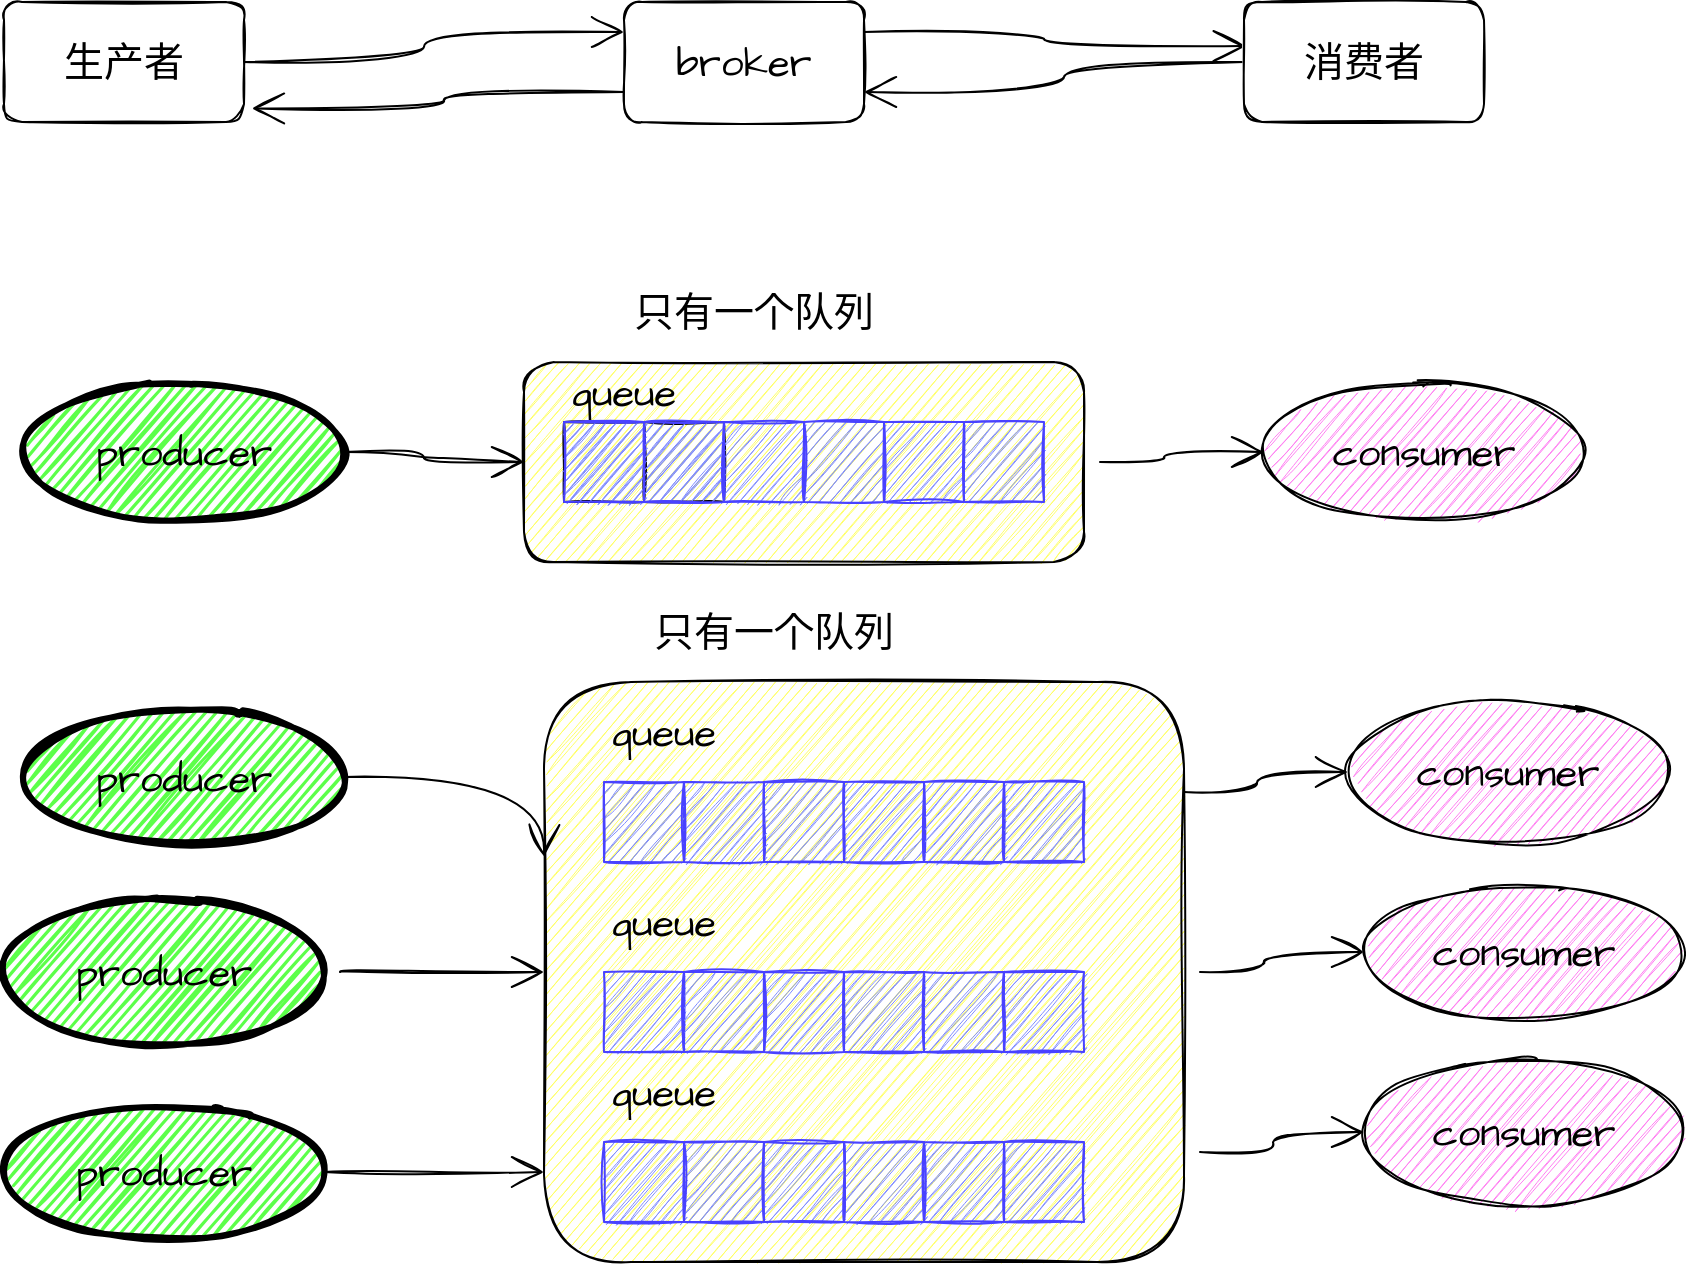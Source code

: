 <mxfile version="20.3.0" type="device"><diagram id="kiC2lWP39-WfyEGwzF2b" name="第 1 页"><mxGraphModel dx="1038" dy="689" grid="1" gridSize="10" guides="1" tooltips="1" connect="1" arrows="1" fold="1" page="1" pageScale="1" pageWidth="3300" pageHeight="2339" math="0" shadow="0"><root><mxCell id="0"/><mxCell id="1" parent="0"/><mxCell id="ATTefyetzKeoNIEKjkDJ-7" style="edgeStyle=orthogonalEdgeStyle;curved=1;rounded=1;sketch=1;hachureGap=4;orthogonalLoop=1;jettySize=auto;html=1;exitX=1;exitY=0.5;exitDx=0;exitDy=0;entryX=0;entryY=0.25;entryDx=0;entryDy=0;fontFamily=Architects Daughter;fontSource=https%3A%2F%2Ffonts.googleapis.com%2Fcss%3Ffamily%3DArchitects%2BDaughter;fontSize=16;endArrow=open;startSize=14;endSize=14;sourcePerimeterSpacing=8;targetPerimeterSpacing=8;" edge="1" parent="1" source="ATTefyetzKeoNIEKjkDJ-1" target="ATTefyetzKeoNIEKjkDJ-2"><mxGeometry relative="1" as="geometry"/></mxCell><mxCell id="ATTefyetzKeoNIEKjkDJ-1" value="生产者" style="rounded=1;whiteSpace=wrap;html=1;sketch=1;hachureGap=4;fontFamily=Architects Daughter;fontSource=https%3A%2F%2Ffonts.googleapis.com%2Fcss%3Ffamily%3DArchitects%2BDaughter;fontSize=20;" vertex="1" parent="1"><mxGeometry x="130" y="290" width="120" height="60" as="geometry"/></mxCell><mxCell id="ATTefyetzKeoNIEKjkDJ-8" style="edgeStyle=orthogonalEdgeStyle;curved=1;rounded=1;sketch=1;hachureGap=4;orthogonalLoop=1;jettySize=auto;html=1;exitX=0;exitY=0.75;exitDx=0;exitDy=0;entryX=1.033;entryY=0.887;entryDx=0;entryDy=0;entryPerimeter=0;fontFamily=Architects Daughter;fontSource=https%3A%2F%2Ffonts.googleapis.com%2Fcss%3Ffamily%3DArchitects%2BDaughter;fontSize=16;endArrow=open;startSize=14;endSize=14;sourcePerimeterSpacing=8;targetPerimeterSpacing=8;" edge="1" parent="1" source="ATTefyetzKeoNIEKjkDJ-2" target="ATTefyetzKeoNIEKjkDJ-1"><mxGeometry relative="1" as="geometry"/></mxCell><mxCell id="ATTefyetzKeoNIEKjkDJ-9" style="edgeStyle=orthogonalEdgeStyle;curved=1;rounded=1;sketch=1;hachureGap=4;orthogonalLoop=1;jettySize=auto;html=1;exitX=1;exitY=0.25;exitDx=0;exitDy=0;entryX=0.007;entryY=0.367;entryDx=0;entryDy=0;entryPerimeter=0;fontFamily=Architects Daughter;fontSource=https%3A%2F%2Ffonts.googleapis.com%2Fcss%3Ffamily%3DArchitects%2BDaughter;fontSize=16;endArrow=open;startSize=14;endSize=14;sourcePerimeterSpacing=8;targetPerimeterSpacing=8;" edge="1" parent="1" source="ATTefyetzKeoNIEKjkDJ-2" target="ATTefyetzKeoNIEKjkDJ-3"><mxGeometry relative="1" as="geometry"/></mxCell><mxCell id="ATTefyetzKeoNIEKjkDJ-2" value="broker" style="rounded=1;whiteSpace=wrap;html=1;sketch=1;hachureGap=4;fontFamily=Architects Daughter;fontSource=https%3A%2F%2Ffonts.googleapis.com%2Fcss%3Ffamily%3DArchitects%2BDaughter;fontSize=20;" vertex="1" parent="1"><mxGeometry x="440" y="290" width="120" height="60" as="geometry"/></mxCell><mxCell id="ATTefyetzKeoNIEKjkDJ-12" style="edgeStyle=orthogonalEdgeStyle;curved=1;rounded=1;sketch=1;hachureGap=4;orthogonalLoop=1;jettySize=auto;html=1;exitX=0;exitY=0.5;exitDx=0;exitDy=0;entryX=1;entryY=0.75;entryDx=0;entryDy=0;fontFamily=Architects Daughter;fontSource=https%3A%2F%2Ffonts.googleapis.com%2Fcss%3Ffamily%3DArchitects%2BDaughter;fontSize=16;endArrow=open;startSize=14;endSize=14;sourcePerimeterSpacing=8;targetPerimeterSpacing=8;" edge="1" parent="1" source="ATTefyetzKeoNIEKjkDJ-3" target="ATTefyetzKeoNIEKjkDJ-2"><mxGeometry relative="1" as="geometry"/></mxCell><mxCell id="ATTefyetzKeoNIEKjkDJ-3" value="消费者" style="rounded=1;whiteSpace=wrap;html=1;sketch=1;hachureGap=4;fontFamily=Architects Daughter;fontSource=https%3A%2F%2Ffonts.googleapis.com%2Fcss%3Ffamily%3DArchitects%2BDaughter;fontSize=20;" vertex="1" parent="1"><mxGeometry x="750" y="290" width="120" height="60" as="geometry"/></mxCell><mxCell id="ATTefyetzKeoNIEKjkDJ-37" style="edgeStyle=orthogonalEdgeStyle;curved=1;rounded=1;sketch=1;hachureGap=4;orthogonalLoop=1;jettySize=auto;html=1;entryX=0;entryY=0.5;entryDx=0;entryDy=0;fontFamily=Architects Daughter;fontSource=https%3A%2F%2Ffonts.googleapis.com%2Fcss%3Ffamily%3DArchitects%2BDaughter;fontSize=16;endArrow=open;startSize=14;endSize=14;sourcePerimeterSpacing=8;targetPerimeterSpacing=8;" edge="1" parent="1" source="ATTefyetzKeoNIEKjkDJ-24" target="ATTefyetzKeoNIEKjkDJ-34"><mxGeometry relative="1" as="geometry"/></mxCell><mxCell id="ATTefyetzKeoNIEKjkDJ-24" value="" style="rounded=1;whiteSpace=wrap;html=1;sketch=1;hachureGap=4;fontFamily=Architects Daughter;fontSource=https%3A%2F%2Ffonts.googleapis.com%2Fcss%3Ffamily%3DArchitects%2BDaughter;fontSize=20;fillColor=#FFFF66;" vertex="1" parent="1"><mxGeometry x="390" y="470" width="280" height="100" as="geometry"/></mxCell><mxCell id="ATTefyetzKeoNIEKjkDJ-26" value="" style="rounded=0;whiteSpace=wrap;html=1;sketch=1;hachureGap=4;fontFamily=Architects Daughter;fontSource=https%3A%2F%2Ffonts.googleapis.com%2Fcss%3Ffamily%3DArchitects%2BDaughter;fontSize=20;fillColor=#808CFF;" vertex="1" parent="1"><mxGeometry x="450" y="500" width="40" height="40" as="geometry"/></mxCell><mxCell id="ATTefyetzKeoNIEKjkDJ-32" value="queue" style="text;html=1;strokeColor=none;fillColor=none;align=center;verticalAlign=middle;whiteSpace=wrap;rounded=0;sketch=1;hachureGap=4;fontFamily=Architects Daughter;fontSource=https%3A%2F%2Ffonts.googleapis.com%2Fcss%3Ffamily%3DArchitects%2BDaughter;fontSize=20;" vertex="1" parent="1"><mxGeometry x="410" y="470" width="60" height="30" as="geometry"/></mxCell><mxCell id="ATTefyetzKeoNIEKjkDJ-33" value="只有一个队列" style="text;html=1;strokeColor=none;fillColor=none;align=center;verticalAlign=middle;whiteSpace=wrap;rounded=0;sketch=1;hachureGap=4;fontFamily=Architects Daughter;fontSource=https%3A%2F%2Ffonts.googleapis.com%2Fcss%3Ffamily%3DArchitects%2BDaughter;fontSize=20;" vertex="1" parent="1"><mxGeometry x="400" y="430" width="210" height="30" as="geometry"/></mxCell><mxCell id="ATTefyetzKeoNIEKjkDJ-34" value="consumer" style="ellipse;whiteSpace=wrap;html=1;rounded=1;sketch=1;hachureGap=4;fontFamily=Architects Daughter;fontSource=https%3A%2F%2Ffonts.googleapis.com%2Fcss%3Ffamily%3DArchitects%2BDaughter;fontSize=20;fillColor=#FF80F2;" vertex="1" parent="1"><mxGeometry x="760" y="480" width="160" height="70" as="geometry"/></mxCell><mxCell id="ATTefyetzKeoNIEKjkDJ-36" style="edgeStyle=orthogonalEdgeStyle;curved=1;rounded=1;sketch=1;hachureGap=4;orthogonalLoop=1;jettySize=auto;html=1;exitX=1;exitY=0.5;exitDx=0;exitDy=0;entryX=0;entryY=0.5;entryDx=0;entryDy=0;fontFamily=Architects Daughter;fontSource=https%3A%2F%2Ffonts.googleapis.com%2Fcss%3Ffamily%3DArchitects%2BDaughter;fontSize=16;endArrow=open;startSize=14;endSize=14;sourcePerimeterSpacing=8;targetPerimeterSpacing=8;" edge="1" parent="1" source="ATTefyetzKeoNIEKjkDJ-35" target="ATTefyetzKeoNIEKjkDJ-24"><mxGeometry relative="1" as="geometry"/></mxCell><mxCell id="ATTefyetzKeoNIEKjkDJ-35" value="producer" style="ellipse;whiteSpace=wrap;html=1;rounded=1;sketch=1;hachureGap=4;fontFamily=Architects Daughter;fontSource=https%3A%2F%2Ffonts.googleapis.com%2Fcss%3Ffamily%3DArchitects%2BDaughter;fontSize=20;fillColor=#5CFF4A;fillStyle=auto;shadow=0;strokeWidth=3;" vertex="1" parent="1"><mxGeometry x="140" y="480" width="160" height="70" as="geometry"/></mxCell><mxCell id="ATTefyetzKeoNIEKjkDJ-25" value="" style="rounded=0;whiteSpace=wrap;html=1;sketch=1;hachureGap=4;fontFamily=Architects Daughter;fontSource=https%3A%2F%2Ffonts.googleapis.com%2Fcss%3Ffamily%3DArchitects%2BDaughter;fontSize=20;fillColor=#808CFF;" vertex="1" parent="1"><mxGeometry x="410" y="500" width="40" height="40" as="geometry"/></mxCell><mxCell id="ATTefyetzKeoNIEKjkDJ-28" value="" style="rounded=0;whiteSpace=wrap;html=1;sketch=1;hachureGap=4;fontFamily=Architects Daughter;fontSource=https%3A%2F%2Ffonts.googleapis.com%2Fcss%3Ffamily%3DArchitects%2BDaughter;fontSize=20;fillColor=#808CFF;strokeColor=#4942FF;" vertex="1" parent="1"><mxGeometry x="490" y="500" width="40" height="40" as="geometry"/></mxCell><mxCell id="ATTefyetzKeoNIEKjkDJ-29" value="" style="rounded=0;whiteSpace=wrap;html=1;sketch=1;hachureGap=4;fontFamily=Architects Daughter;fontSource=https%3A%2F%2Ffonts.googleapis.com%2Fcss%3Ffamily%3DArchitects%2BDaughter;fontSize=20;fillColor=#808CFF;strokeColor=#4942FF;" vertex="1" parent="1"><mxGeometry x="530" y="500" width="40" height="40" as="geometry"/></mxCell><mxCell id="ATTefyetzKeoNIEKjkDJ-30" value="" style="rounded=0;whiteSpace=wrap;html=1;sketch=1;hachureGap=4;fontFamily=Architects Daughter;fontSource=https%3A%2F%2Ffonts.googleapis.com%2Fcss%3Ffamily%3DArchitects%2BDaughter;fontSize=20;fillColor=#808CFF;strokeColor=#4942FF;" vertex="1" parent="1"><mxGeometry x="570" y="500" width="40" height="40" as="geometry"/></mxCell><mxCell id="ATTefyetzKeoNIEKjkDJ-31" value="" style="rounded=0;whiteSpace=wrap;html=1;sketch=1;hachureGap=4;fontFamily=Architects Daughter;fontSource=https%3A%2F%2Ffonts.googleapis.com%2Fcss%3Ffamily%3DArchitects%2BDaughter;fontSize=20;fillColor=#808CFF;strokeColor=#4942FF;" vertex="1" parent="1"><mxGeometry x="610" y="500" width="40" height="40" as="geometry"/></mxCell><mxCell id="ATTefyetzKeoNIEKjkDJ-38" value="" style="rounded=0;whiteSpace=wrap;html=1;sketch=1;hachureGap=4;fontFamily=Architects Daughter;fontSource=https%3A%2F%2Ffonts.googleapis.com%2Fcss%3Ffamily%3DArchitects%2BDaughter;fontSize=20;fillColor=#808CFF;strokeColor=#4942FF;" vertex="1" parent="1"><mxGeometry x="410" y="500" width="40" height="40" as="geometry"/></mxCell><mxCell id="ATTefyetzKeoNIEKjkDJ-39" value="" style="rounded=0;whiteSpace=wrap;html=1;sketch=1;hachureGap=4;fontFamily=Architects Daughter;fontSource=https%3A%2F%2Ffonts.googleapis.com%2Fcss%3Ffamily%3DArchitects%2BDaughter;fontSize=20;fillColor=#808CFF;strokeColor=#4942FF;" vertex="1" parent="1"><mxGeometry x="450" y="500" width="40" height="40" as="geometry"/></mxCell><mxCell id="ATTefyetzKeoNIEKjkDJ-40" style="edgeStyle=orthogonalEdgeStyle;curved=1;rounded=1;sketch=1;hachureGap=4;orthogonalLoop=1;jettySize=auto;html=1;entryX=0;entryY=0.5;entryDx=0;entryDy=0;fontFamily=Architects Daughter;fontSource=https%3A%2F%2Ffonts.googleapis.com%2Fcss%3Ffamily%3DArchitects%2BDaughter;fontSize=16;endArrow=open;startSize=14;endSize=14;sourcePerimeterSpacing=8;targetPerimeterSpacing=8;" edge="1" parent="1" source="ATTefyetzKeoNIEKjkDJ-41" target="ATTefyetzKeoNIEKjkDJ-45"><mxGeometry relative="1" as="geometry"/></mxCell><mxCell id="ATTefyetzKeoNIEKjkDJ-41" value="" style="rounded=1;whiteSpace=wrap;html=1;sketch=1;hachureGap=4;fontFamily=Architects Daughter;fontSource=https%3A%2F%2Ffonts.googleapis.com%2Fcss%3Ffamily%3DArchitects%2BDaughter;fontSize=20;fillColor=#FFFF66;" vertex="1" parent="1"><mxGeometry x="400" y="630" width="320" height="290" as="geometry"/></mxCell><mxCell id="ATTefyetzKeoNIEKjkDJ-43" value="queue" style="text;html=1;strokeColor=none;fillColor=none;align=center;verticalAlign=middle;whiteSpace=wrap;rounded=0;sketch=1;hachureGap=4;fontFamily=Architects Daughter;fontSource=https%3A%2F%2Ffonts.googleapis.com%2Fcss%3Ffamily%3DArchitects%2BDaughter;fontSize=20;" vertex="1" parent="1"><mxGeometry x="430" y="640" width="60" height="30" as="geometry"/></mxCell><mxCell id="ATTefyetzKeoNIEKjkDJ-44" value="只有一个队列" style="text;html=1;strokeColor=none;fillColor=none;align=center;verticalAlign=middle;whiteSpace=wrap;rounded=0;sketch=1;hachureGap=4;fontFamily=Architects Daughter;fontSource=https%3A%2F%2Ffonts.googleapis.com%2Fcss%3Ffamily%3DArchitects%2BDaughter;fontSize=20;" vertex="1" parent="1"><mxGeometry x="410" y="590" width="210" height="30" as="geometry"/></mxCell><mxCell id="ATTefyetzKeoNIEKjkDJ-45" value="consumer" style="ellipse;whiteSpace=wrap;html=1;rounded=1;sketch=1;hachureGap=4;fontFamily=Architects Daughter;fontSource=https%3A%2F%2Ffonts.googleapis.com%2Fcss%3Ffamily%3DArchitects%2BDaughter;fontSize=20;fillColor=#FF80F2;" vertex="1" parent="1"><mxGeometry x="810" y="730" width="160" height="70" as="geometry"/></mxCell><mxCell id="ATTefyetzKeoNIEKjkDJ-46" style="edgeStyle=orthogonalEdgeStyle;curved=1;rounded=1;sketch=1;hachureGap=4;orthogonalLoop=1;jettySize=auto;html=1;exitX=1;exitY=0.5;exitDx=0;exitDy=0;entryX=0;entryY=0.5;entryDx=0;entryDy=0;fontFamily=Architects Daughter;fontSource=https%3A%2F%2Ffonts.googleapis.com%2Fcss%3Ffamily%3DArchitects%2BDaughter;fontSize=16;endArrow=open;startSize=14;endSize=14;sourcePerimeterSpacing=8;targetPerimeterSpacing=8;" edge="1" parent="1" source="ATTefyetzKeoNIEKjkDJ-47"><mxGeometry relative="1" as="geometry"><mxPoint x="400" y="717.5" as="targetPoint"/></mxGeometry></mxCell><mxCell id="ATTefyetzKeoNIEKjkDJ-47" value="producer" style="ellipse;whiteSpace=wrap;html=1;rounded=1;sketch=1;hachureGap=4;fontFamily=Architects Daughter;fontSource=https%3A%2F%2Ffonts.googleapis.com%2Fcss%3Ffamily%3DArchitects%2BDaughter;fontSize=20;fillColor=#5CFF4A;fillStyle=auto;shadow=0;strokeWidth=3;" vertex="1" parent="1"><mxGeometry x="140" y="642.5" width="160" height="70" as="geometry"/></mxCell><mxCell id="ATTefyetzKeoNIEKjkDJ-49" value="" style="rounded=0;whiteSpace=wrap;html=1;sketch=1;hachureGap=4;fontFamily=Architects Daughter;fontSource=https%3A%2F%2Ffonts.googleapis.com%2Fcss%3Ffamily%3DArchitects%2BDaughter;fontSize=20;fillColor=#808CFF;strokeColor=#4942FF;" vertex="1" parent="1"><mxGeometry x="510" y="680" width="40" height="40" as="geometry"/></mxCell><mxCell id="ATTefyetzKeoNIEKjkDJ-50" value="" style="rounded=0;whiteSpace=wrap;html=1;sketch=1;hachureGap=4;fontFamily=Architects Daughter;fontSource=https%3A%2F%2Ffonts.googleapis.com%2Fcss%3Ffamily%3DArchitects%2BDaughter;fontSize=20;fillColor=#808CFF;strokeColor=#4942FF;" vertex="1" parent="1"><mxGeometry x="550" y="680" width="40" height="40" as="geometry"/></mxCell><mxCell id="ATTefyetzKeoNIEKjkDJ-51" value="" style="rounded=0;whiteSpace=wrap;html=1;sketch=1;hachureGap=4;fontFamily=Architects Daughter;fontSource=https%3A%2F%2Ffonts.googleapis.com%2Fcss%3Ffamily%3DArchitects%2BDaughter;fontSize=20;fillColor=#808CFF;strokeColor=#4942FF;" vertex="1" parent="1"><mxGeometry x="590" y="680" width="40" height="40" as="geometry"/></mxCell><mxCell id="ATTefyetzKeoNIEKjkDJ-52" value="" style="rounded=0;whiteSpace=wrap;html=1;sketch=1;hachureGap=4;fontFamily=Architects Daughter;fontSource=https%3A%2F%2Ffonts.googleapis.com%2Fcss%3Ffamily%3DArchitects%2BDaughter;fontSize=20;fillColor=#808CFF;strokeColor=#4942FF;" vertex="1" parent="1"><mxGeometry x="630" y="680" width="40" height="40" as="geometry"/></mxCell><mxCell id="ATTefyetzKeoNIEKjkDJ-53" value="" style="rounded=0;whiteSpace=wrap;html=1;sketch=1;hachureGap=4;fontFamily=Architects Daughter;fontSource=https%3A%2F%2Ffonts.googleapis.com%2Fcss%3Ffamily%3DArchitects%2BDaughter;fontSize=20;fillColor=#808CFF;strokeColor=#4942FF;" vertex="1" parent="1"><mxGeometry x="430" y="680" width="40" height="40" as="geometry"/></mxCell><mxCell id="ATTefyetzKeoNIEKjkDJ-54" value="" style="rounded=0;whiteSpace=wrap;html=1;sketch=1;hachureGap=4;fontFamily=Architects Daughter;fontSource=https%3A%2F%2Ffonts.googleapis.com%2Fcss%3Ffamily%3DArchitects%2BDaughter;fontSize=20;fillColor=#808CFF;strokeColor=#4942FF;" vertex="1" parent="1"><mxGeometry x="470" y="680" width="40" height="40" as="geometry"/></mxCell><mxCell id="ATTefyetzKeoNIEKjkDJ-55" style="edgeStyle=orthogonalEdgeStyle;curved=1;rounded=1;sketch=1;hachureGap=4;orthogonalLoop=1;jettySize=auto;html=1;entryX=0;entryY=0.5;entryDx=0;entryDy=0;fontFamily=Architects Daughter;fontSource=https%3A%2F%2Ffonts.googleapis.com%2Fcss%3Ffamily%3DArchitects%2BDaughter;fontSize=16;endArrow=open;startSize=14;endSize=14;sourcePerimeterSpacing=8;targetPerimeterSpacing=8;" edge="1" parent="1" target="ATTefyetzKeoNIEKjkDJ-56"><mxGeometry relative="1" as="geometry"><mxPoint x="720" y="685" as="sourcePoint"/></mxGeometry></mxCell><mxCell id="ATTefyetzKeoNIEKjkDJ-56" value="consumer" style="ellipse;whiteSpace=wrap;html=1;rounded=1;sketch=1;hachureGap=4;fontFamily=Architects Daughter;fontSource=https%3A%2F%2Ffonts.googleapis.com%2Fcss%3Ffamily%3DArchitects%2BDaughter;fontSize=20;fillColor=#FF80F2;" vertex="1" parent="1"><mxGeometry x="802" y="640" width="160" height="70" as="geometry"/></mxCell><mxCell id="ATTefyetzKeoNIEKjkDJ-57" style="edgeStyle=orthogonalEdgeStyle;curved=1;rounded=1;sketch=1;hachureGap=4;orthogonalLoop=1;jettySize=auto;html=1;entryX=0;entryY=0.5;entryDx=0;entryDy=0;fontFamily=Architects Daughter;fontSource=https%3A%2F%2Ffonts.googleapis.com%2Fcss%3Ffamily%3DArchitects%2BDaughter;fontSize=16;endArrow=open;startSize=14;endSize=14;sourcePerimeterSpacing=8;targetPerimeterSpacing=8;" edge="1" parent="1" target="ATTefyetzKeoNIEKjkDJ-58"><mxGeometry relative="1" as="geometry"><mxPoint x="728" y="865" as="sourcePoint"/></mxGeometry></mxCell><mxCell id="ATTefyetzKeoNIEKjkDJ-58" value="consumer" style="ellipse;whiteSpace=wrap;html=1;rounded=1;sketch=1;hachureGap=4;fontFamily=Architects Daughter;fontSource=https%3A%2F%2Ffonts.googleapis.com%2Fcss%3Ffamily%3DArchitects%2BDaughter;fontSize=20;fillColor=#FF80F2;" vertex="1" parent="1"><mxGeometry x="810" y="820" width="160" height="70" as="geometry"/></mxCell><mxCell id="ATTefyetzKeoNIEKjkDJ-78" style="edgeStyle=orthogonalEdgeStyle;curved=1;rounded=1;sketch=1;hachureGap=4;orthogonalLoop=1;jettySize=auto;html=1;entryX=0;entryY=0.5;entryDx=0;entryDy=0;fontFamily=Architects Daughter;fontSource=https%3A%2F%2Ffonts.googleapis.com%2Fcss%3Ffamily%3DArchitects%2BDaughter;fontSize=16;endArrow=open;startSize=14;endSize=14;sourcePerimeterSpacing=8;targetPerimeterSpacing=8;" edge="1" parent="1" source="ATTefyetzKeoNIEKjkDJ-60" target="ATTefyetzKeoNIEKjkDJ-41"><mxGeometry relative="1" as="geometry"/></mxCell><mxCell id="ATTefyetzKeoNIEKjkDJ-60" value="producer" style="ellipse;whiteSpace=wrap;html=1;rounded=1;sketch=1;hachureGap=4;fontFamily=Architects Daughter;fontSource=https%3A%2F%2Ffonts.googleapis.com%2Fcss%3Ffamily%3DArchitects%2BDaughter;fontSize=20;fillColor=#5CFF4A;fillStyle=auto;shadow=0;strokeWidth=3;" vertex="1" parent="1"><mxGeometry x="130" y="740" width="160" height="70" as="geometry"/></mxCell><mxCell id="ATTefyetzKeoNIEKjkDJ-61" style="edgeStyle=orthogonalEdgeStyle;curved=1;rounded=1;sketch=1;hachureGap=4;orthogonalLoop=1;jettySize=auto;html=1;exitX=1;exitY=0.5;exitDx=0;exitDy=0;entryX=0;entryY=0.5;entryDx=0;entryDy=0;fontFamily=Architects Daughter;fontSource=https%3A%2F%2Ffonts.googleapis.com%2Fcss%3Ffamily%3DArchitects%2BDaughter;fontSize=16;endArrow=open;startSize=14;endSize=14;sourcePerimeterSpacing=8;targetPerimeterSpacing=8;" edge="1" parent="1" source="ATTefyetzKeoNIEKjkDJ-62"><mxGeometry relative="1" as="geometry"><mxPoint x="400" y="875" as="targetPoint"/></mxGeometry></mxCell><mxCell id="ATTefyetzKeoNIEKjkDJ-62" value="producer" style="ellipse;whiteSpace=wrap;html=1;rounded=1;sketch=1;hachureGap=4;fontFamily=Architects Daughter;fontSource=https%3A%2F%2Ffonts.googleapis.com%2Fcss%3Ffamily%3DArchitects%2BDaughter;fontSize=20;fillColor=#5CFF4A;fillStyle=auto;shadow=0;strokeWidth=3;" vertex="1" parent="1"><mxGeometry x="130" y="840" width="160" height="70" as="geometry"/></mxCell><mxCell id="ATTefyetzKeoNIEKjkDJ-63" value="queue" style="text;html=1;strokeColor=none;fillColor=none;align=center;verticalAlign=middle;whiteSpace=wrap;rounded=0;sketch=1;hachureGap=4;fontFamily=Architects Daughter;fontSource=https%3A%2F%2Ffonts.googleapis.com%2Fcss%3Ffamily%3DArchitects%2BDaughter;fontSize=20;" vertex="1" parent="1"><mxGeometry x="430" y="735" width="60" height="30" as="geometry"/></mxCell><mxCell id="ATTefyetzKeoNIEKjkDJ-64" value="" style="rounded=0;whiteSpace=wrap;html=1;sketch=1;hachureGap=4;fontFamily=Architects Daughter;fontSource=https%3A%2F%2Ffonts.googleapis.com%2Fcss%3Ffamily%3DArchitects%2BDaughter;fontSize=20;fillColor=#808CFF;strokeColor=#4942FF;" vertex="1" parent="1"><mxGeometry x="510" y="775" width="40" height="40" as="geometry"/></mxCell><mxCell id="ATTefyetzKeoNIEKjkDJ-65" value="" style="rounded=0;whiteSpace=wrap;html=1;sketch=1;hachureGap=4;fontFamily=Architects Daughter;fontSource=https%3A%2F%2Ffonts.googleapis.com%2Fcss%3Ffamily%3DArchitects%2BDaughter;fontSize=20;fillColor=#808CFF;strokeColor=#4942FF;" vertex="1" parent="1"><mxGeometry x="550" y="775" width="40" height="40" as="geometry"/></mxCell><mxCell id="ATTefyetzKeoNIEKjkDJ-66" value="" style="rounded=0;whiteSpace=wrap;html=1;sketch=1;hachureGap=4;fontFamily=Architects Daughter;fontSource=https%3A%2F%2Ffonts.googleapis.com%2Fcss%3Ffamily%3DArchitects%2BDaughter;fontSize=20;fillColor=#808CFF;strokeColor=#4942FF;" vertex="1" parent="1"><mxGeometry x="590" y="775" width="40" height="40" as="geometry"/></mxCell><mxCell id="ATTefyetzKeoNIEKjkDJ-67" value="" style="rounded=0;whiteSpace=wrap;html=1;sketch=1;hachureGap=4;fontFamily=Architects Daughter;fontSource=https%3A%2F%2Ffonts.googleapis.com%2Fcss%3Ffamily%3DArchitects%2BDaughter;fontSize=20;fillColor=#808CFF;strokeColor=#4942FF;" vertex="1" parent="1"><mxGeometry x="630" y="775" width="40" height="40" as="geometry"/></mxCell><mxCell id="ATTefyetzKeoNIEKjkDJ-68" value="" style="rounded=0;whiteSpace=wrap;html=1;sketch=1;hachureGap=4;fontFamily=Architects Daughter;fontSource=https%3A%2F%2Ffonts.googleapis.com%2Fcss%3Ffamily%3DArchitects%2BDaughter;fontSize=20;fillColor=#808CFF;strokeColor=#4942FF;" vertex="1" parent="1"><mxGeometry x="430" y="775" width="40" height="40" as="geometry"/></mxCell><mxCell id="ATTefyetzKeoNIEKjkDJ-69" value="" style="rounded=0;whiteSpace=wrap;html=1;sketch=1;hachureGap=4;fontFamily=Architects Daughter;fontSource=https%3A%2F%2Ffonts.googleapis.com%2Fcss%3Ffamily%3DArchitects%2BDaughter;fontSize=20;fillColor=#808CFF;strokeColor=#4942FF;" vertex="1" parent="1"><mxGeometry x="470" y="775" width="40" height="40" as="geometry"/></mxCell><mxCell id="ATTefyetzKeoNIEKjkDJ-70" value="queue" style="text;html=1;strokeColor=none;fillColor=none;align=center;verticalAlign=middle;whiteSpace=wrap;rounded=0;sketch=1;hachureGap=4;fontFamily=Architects Daughter;fontSource=https%3A%2F%2Ffonts.googleapis.com%2Fcss%3Ffamily%3DArchitects%2BDaughter;fontSize=20;" vertex="1" parent="1"><mxGeometry x="430" y="820" width="60" height="30" as="geometry"/></mxCell><mxCell id="ATTefyetzKeoNIEKjkDJ-71" value="" style="rounded=0;whiteSpace=wrap;html=1;sketch=1;hachureGap=4;fontFamily=Architects Daughter;fontSource=https%3A%2F%2Ffonts.googleapis.com%2Fcss%3Ffamily%3DArchitects%2BDaughter;fontSize=20;fillColor=#808CFF;strokeColor=#4942FF;" vertex="1" parent="1"><mxGeometry x="510" y="860" width="40" height="40" as="geometry"/></mxCell><mxCell id="ATTefyetzKeoNIEKjkDJ-72" value="" style="rounded=0;whiteSpace=wrap;html=1;sketch=1;hachureGap=4;fontFamily=Architects Daughter;fontSource=https%3A%2F%2Ffonts.googleapis.com%2Fcss%3Ffamily%3DArchitects%2BDaughter;fontSize=20;fillColor=#808CFF;strokeColor=#4942FF;" vertex="1" parent="1"><mxGeometry x="550" y="860" width="40" height="40" as="geometry"/></mxCell><mxCell id="ATTefyetzKeoNIEKjkDJ-73" value="" style="rounded=0;whiteSpace=wrap;html=1;sketch=1;hachureGap=4;fontFamily=Architects Daughter;fontSource=https%3A%2F%2Ffonts.googleapis.com%2Fcss%3Ffamily%3DArchitects%2BDaughter;fontSize=20;fillColor=#808CFF;strokeColor=#4942FF;" vertex="1" parent="1"><mxGeometry x="590" y="860" width="40" height="40" as="geometry"/></mxCell><mxCell id="ATTefyetzKeoNIEKjkDJ-74" value="" style="rounded=0;whiteSpace=wrap;html=1;sketch=1;hachureGap=4;fontFamily=Architects Daughter;fontSource=https%3A%2F%2Ffonts.googleapis.com%2Fcss%3Ffamily%3DArchitects%2BDaughter;fontSize=20;fillColor=#808CFF;strokeColor=#4942FF;" vertex="1" parent="1"><mxGeometry x="630" y="860" width="40" height="40" as="geometry"/></mxCell><mxCell id="ATTefyetzKeoNIEKjkDJ-75" value="" style="rounded=0;whiteSpace=wrap;html=1;sketch=1;hachureGap=4;fontFamily=Architects Daughter;fontSource=https%3A%2F%2Ffonts.googleapis.com%2Fcss%3Ffamily%3DArchitects%2BDaughter;fontSize=20;fillColor=#808CFF;strokeColor=#4942FF;" vertex="1" parent="1"><mxGeometry x="430" y="860" width="40" height="40" as="geometry"/></mxCell><mxCell id="ATTefyetzKeoNIEKjkDJ-76" value="" style="rounded=0;whiteSpace=wrap;html=1;sketch=1;hachureGap=4;fontFamily=Architects Daughter;fontSource=https%3A%2F%2Ffonts.googleapis.com%2Fcss%3Ffamily%3DArchitects%2BDaughter;fontSize=20;fillColor=#808CFF;strokeColor=#4942FF;" vertex="1" parent="1"><mxGeometry x="470" y="860" width="40" height="40" as="geometry"/></mxCell></root></mxGraphModel></diagram></mxfile>
